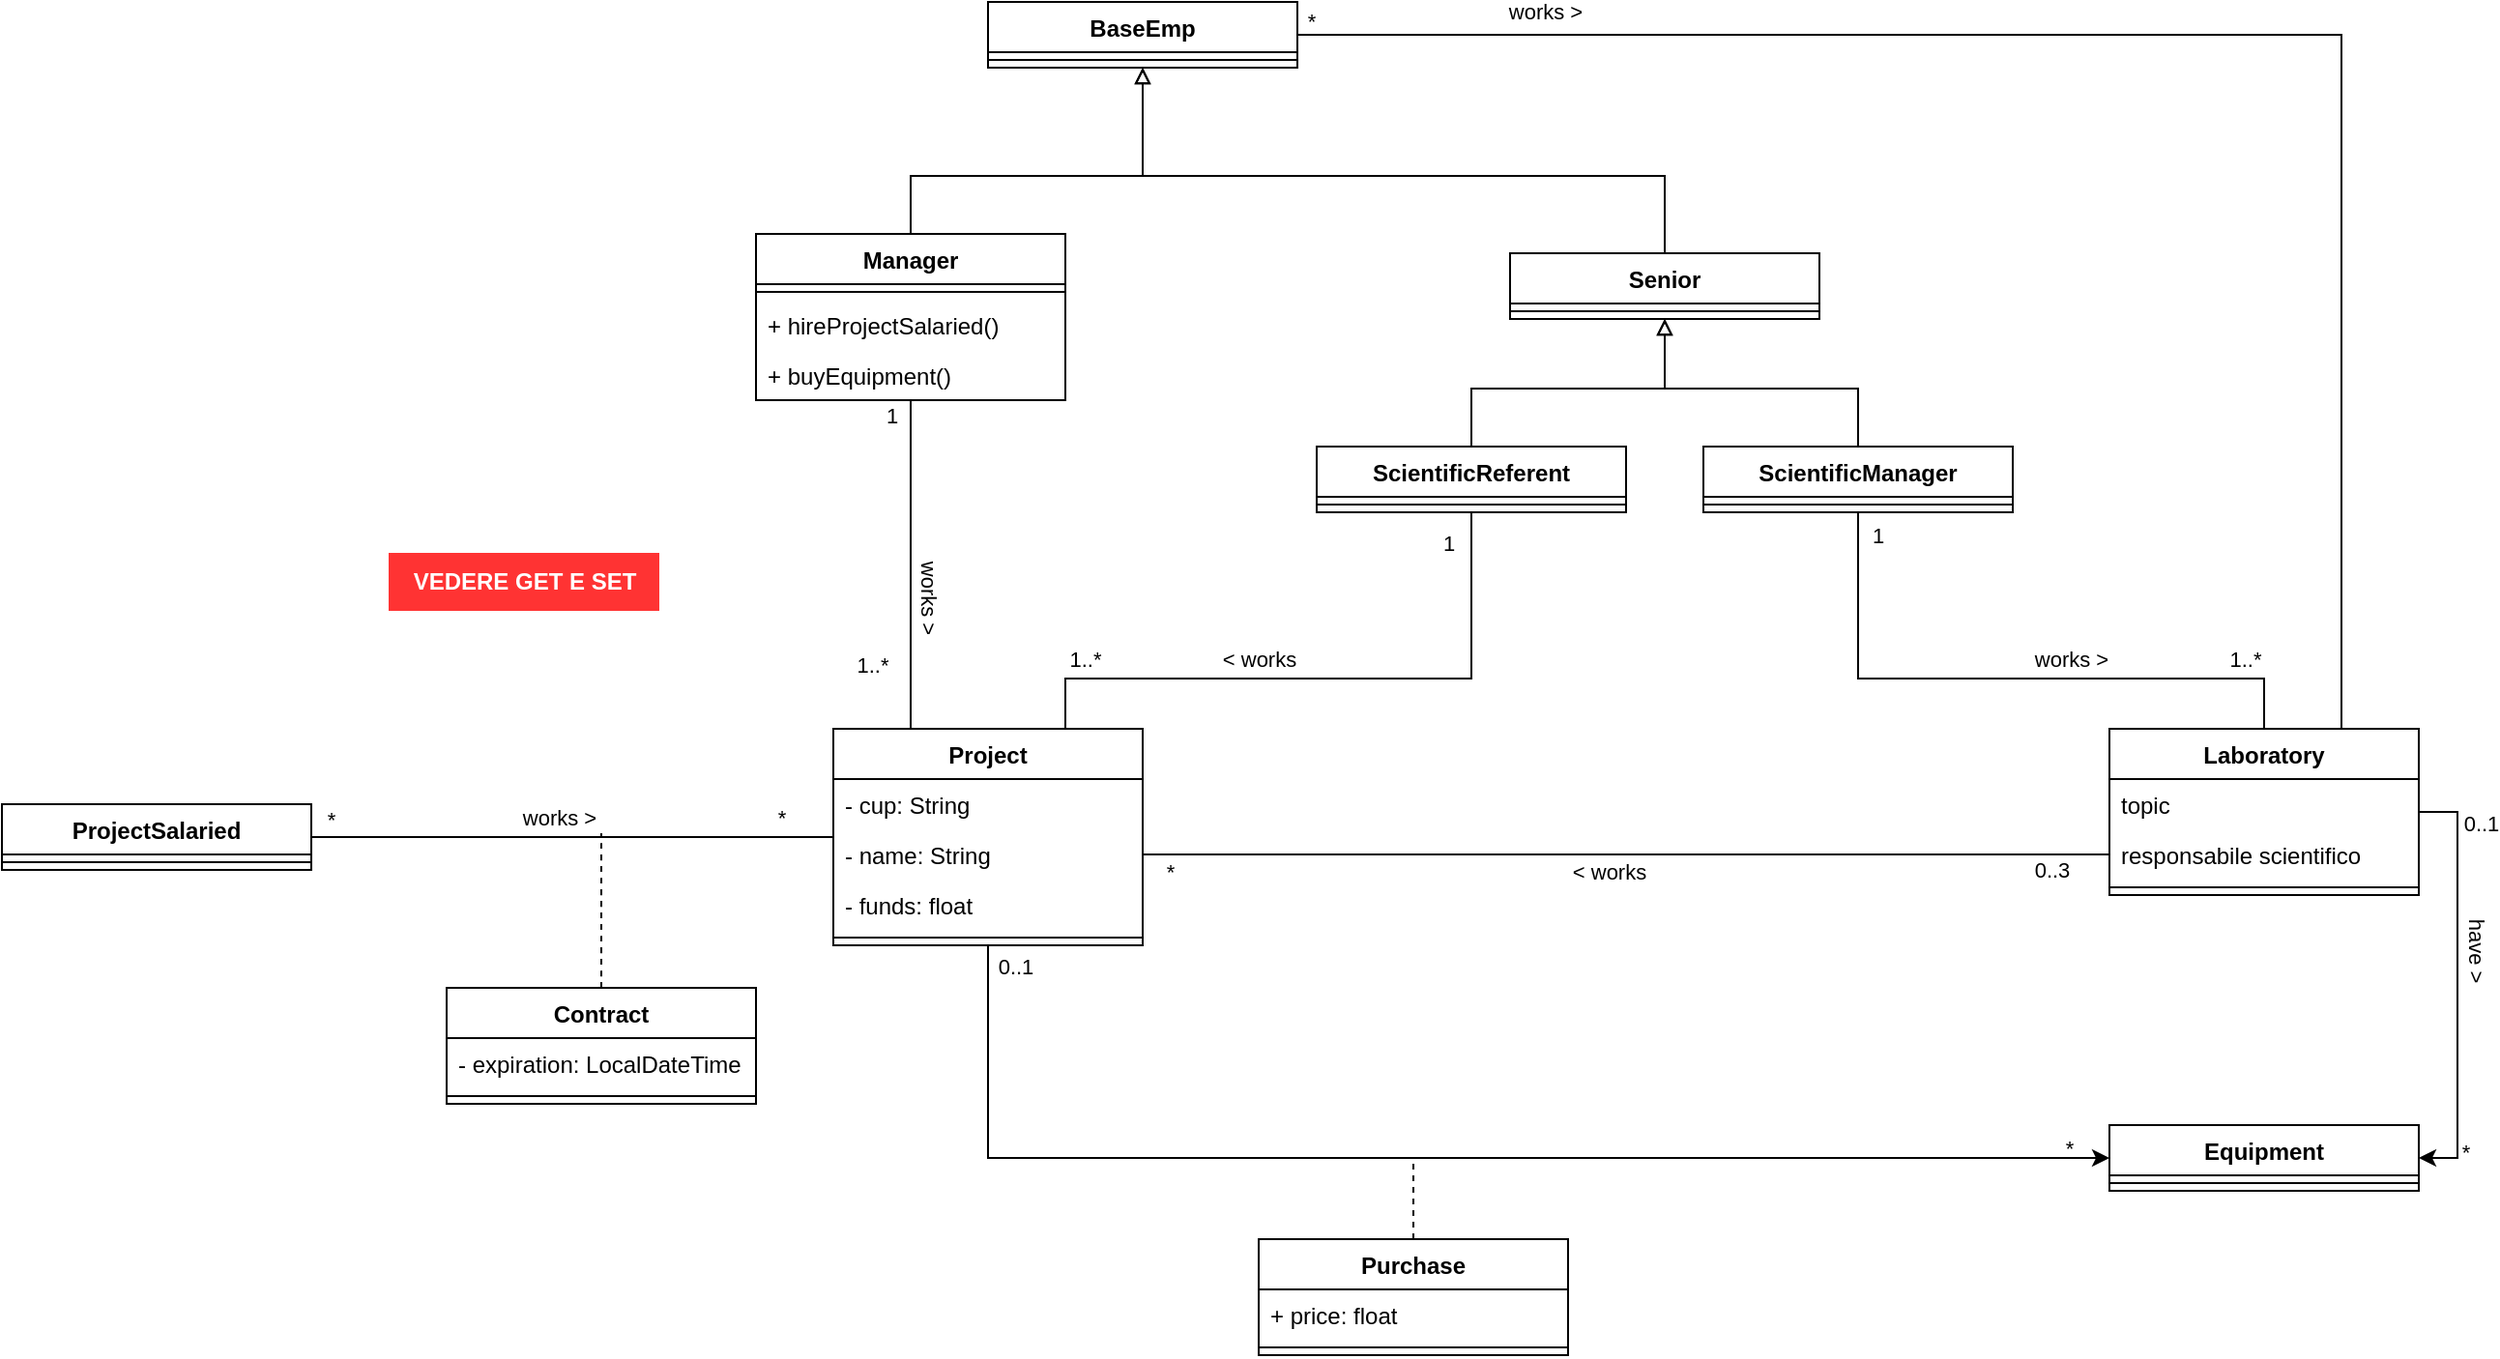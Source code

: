 <mxfile version="20.7.4" type="device"><diagram id="dwxmqqx3ZaYv9P6y5UvI" name="Page-1"><mxGraphModel dx="2537" dy="2093" grid="1" gridSize="10" guides="1" tooltips="1" connect="1" arrows="1" fold="1" page="1" pageScale="1" pageWidth="850" pageHeight="1100" math="0" shadow="0"><root><mxCell id="0"/><mxCell id="1" parent="0"/><mxCell id="EGABDElnRi90AAoNDNeL-1" style="edgeStyle=orthogonalEdgeStyle;rounded=0;orthogonalLoop=1;jettySize=auto;html=1;exitX=1;exitY=0.5;exitDx=0;exitDy=0;entryX=0.75;entryY=0;entryDx=0;entryDy=0;endArrow=none;endFill=0;" edge="1" parent="1" source="EGABDElnRi90AAoNDNeL-5" target="EGABDElnRi90AAoNDNeL-11"><mxGeometry relative="1" as="geometry"><Array as="points"><mxPoint x="1020" y="-13"/></Array></mxGeometry></mxCell><mxCell id="EGABDElnRi90AAoNDNeL-2" value="works &amp;gt;" style="edgeLabel;html=1;align=center;verticalAlign=middle;resizable=0;points=[];" vertex="1" connectable="0" parent="EGABDElnRi90AAoNDNeL-1"><mxGeometry x="-0.141" y="1" relative="1" as="geometry"><mxPoint x="-258" y="-11" as="offset"/></mxGeometry></mxCell><mxCell id="EGABDElnRi90AAoNDNeL-3" value="0..1" style="edgeLabel;html=1;align=center;verticalAlign=middle;resizable=0;points=[];" vertex="1" connectable="0" parent="EGABDElnRi90AAoNDNeL-1"><mxGeometry x="0.736" y="1" relative="1" as="geometry"><mxPoint x="19" y="127" as="offset"/></mxGeometry></mxCell><mxCell id="EGABDElnRi90AAoNDNeL-4" value="*" style="edgeLabel;html=1;align=center;verticalAlign=middle;resizable=0;points=[];labelBackgroundColor=none;" vertex="1" connectable="0" parent="EGABDElnRi90AAoNDNeL-1"><mxGeometry x="-0.9" relative="1" as="geometry"><mxPoint x="-38" y="-7" as="offset"/></mxGeometry></mxCell><mxCell id="EGABDElnRi90AAoNDNeL-5" value="BaseEmp" style="swimlane;fontStyle=1;align=center;verticalAlign=top;childLayout=stackLayout;horizontal=1;startSize=26;horizontalStack=0;resizeParent=1;resizeParentMax=0;resizeLast=0;collapsible=1;marginBottom=0;" vertex="1" parent="1"><mxGeometry x="320" y="-30" width="160" height="34" as="geometry"/></mxCell><mxCell id="EGABDElnRi90AAoNDNeL-6" value="" style="line;strokeWidth=1;fillColor=none;align=left;verticalAlign=middle;spacingTop=-1;spacingLeft=3;spacingRight=3;rotatable=0;labelPosition=right;points=[];portConstraint=eastwest;strokeColor=inherit;" vertex="1" parent="EGABDElnRi90AAoNDNeL-5"><mxGeometry y="26" width="160" height="8" as="geometry"/></mxCell><mxCell id="EGABDElnRi90AAoNDNeL-7" style="edgeStyle=orthogonalEdgeStyle;rounded=0;orthogonalLoop=1;jettySize=auto;html=1;exitX=1;exitY=0.5;exitDx=0;exitDy=0;entryX=1;entryY=0.5;entryDx=0;entryDy=0;endArrow=classic;endFill=1;" edge="1" parent="1" source="EGABDElnRi90AAoNDNeL-11" target="EGABDElnRi90AAoNDNeL-35"><mxGeometry relative="1" as="geometry"/></mxCell><mxCell id="EGABDElnRi90AAoNDNeL-8" value="have &amp;gt;" style="edgeLabel;html=1;align=center;verticalAlign=middle;resizable=0;points=[];rotation=90;" vertex="1" connectable="0" parent="EGABDElnRi90AAoNDNeL-7"><mxGeometry x="-0.25" relative="1" as="geometry"><mxPoint x="10" y="9" as="offset"/></mxGeometry></mxCell><mxCell id="EGABDElnRi90AAoNDNeL-9" value="*" style="edgeLabel;html=1;align=center;verticalAlign=middle;resizable=0;points=[];" vertex="1" connectable="0" parent="EGABDElnRi90AAoNDNeL-7"><mxGeometry x="0.725" y="-1" relative="1" as="geometry"><mxPoint x="5" y="7" as="offset"/></mxGeometry></mxCell><mxCell id="EGABDElnRi90AAoNDNeL-10" value="0..1" style="edgeLabel;html=1;align=center;verticalAlign=middle;resizable=0;points=[];" vertex="1" connectable="0" parent="EGABDElnRi90AAoNDNeL-7"><mxGeometry x="-0.858" relative="1" as="geometry"><mxPoint x="16" y="6" as="offset"/></mxGeometry></mxCell><mxCell id="EGABDElnRi90AAoNDNeL-11" value="Laboratory" style="swimlane;fontStyle=1;align=center;verticalAlign=top;childLayout=stackLayout;horizontal=1;startSize=26;horizontalStack=0;resizeParent=1;resizeParentMax=0;resizeLast=0;collapsible=1;marginBottom=0;" vertex="1" parent="1"><mxGeometry x="900" y="346" width="160" height="86" as="geometry"/></mxCell><mxCell id="EGABDElnRi90AAoNDNeL-12" value="topic" style="text;strokeColor=none;fillColor=none;align=left;verticalAlign=top;spacingLeft=4;spacingRight=4;overflow=hidden;rotatable=0;points=[[0,0.5],[1,0.5]];portConstraint=eastwest;" vertex="1" parent="EGABDElnRi90AAoNDNeL-11"><mxGeometry y="26" width="160" height="26" as="geometry"/></mxCell><mxCell id="EGABDElnRi90AAoNDNeL-13" value="responsabile scientifico" style="text;strokeColor=none;fillColor=none;align=left;verticalAlign=top;spacingLeft=4;spacingRight=4;overflow=hidden;rotatable=0;points=[[0,0.5],[1,0.5]];portConstraint=eastwest;" vertex="1" parent="EGABDElnRi90AAoNDNeL-11"><mxGeometry y="52" width="160" height="26" as="geometry"/></mxCell><mxCell id="EGABDElnRi90AAoNDNeL-14" value="" style="line;strokeWidth=1;fillColor=none;align=left;verticalAlign=middle;spacingTop=-1;spacingLeft=3;spacingRight=3;rotatable=0;labelPosition=right;points=[];portConstraint=eastwest;strokeColor=inherit;" vertex="1" parent="EGABDElnRi90AAoNDNeL-11"><mxGeometry y="78" width="160" height="8" as="geometry"/></mxCell><mxCell id="EGABDElnRi90AAoNDNeL-15" style="edgeStyle=orthogonalEdgeStyle;rounded=0;orthogonalLoop=1;jettySize=auto;html=1;endArrow=none;endFill=0;entryX=0;entryY=0.5;entryDx=0;entryDy=0;exitX=1;exitY=0.5;exitDx=0;exitDy=0;" edge="1" parent="1" source="EGABDElnRi90AAoNDNeL-24" target="EGABDElnRi90AAoNDNeL-13"><mxGeometry relative="1" as="geometry"><mxPoint x="700" y="370" as="targetPoint"/><mxPoint x="430" y="450" as="sourcePoint"/></mxGeometry></mxCell><mxCell id="EGABDElnRi90AAoNDNeL-16" value="&amp;lt; works" style="edgeLabel;html=1;align=center;verticalAlign=middle;resizable=0;points=[];" vertex="1" connectable="0" parent="EGABDElnRi90AAoNDNeL-15"><mxGeometry x="-0.223" y="2" relative="1" as="geometry"><mxPoint x="46" y="11" as="offset"/></mxGeometry></mxCell><mxCell id="EGABDElnRi90AAoNDNeL-17" value="0..3" style="edgeLabel;html=1;align=center;verticalAlign=middle;resizable=0;points=[];" vertex="1" connectable="0" parent="EGABDElnRi90AAoNDNeL-15"><mxGeometry x="0.965" y="-2" relative="1" as="geometry"><mxPoint x="-21" y="6" as="offset"/></mxGeometry></mxCell><mxCell id="EGABDElnRi90AAoNDNeL-18" value="*" style="edgeLabel;html=1;align=center;verticalAlign=middle;resizable=0;points=[];" vertex="1" connectable="0" parent="EGABDElnRi90AAoNDNeL-15"><mxGeometry x="-0.947" relative="1" as="geometry"><mxPoint y="9" as="offset"/></mxGeometry></mxCell><mxCell id="EGABDElnRi90AAoNDNeL-19" style="edgeStyle=orthogonalEdgeStyle;rounded=0;orthogonalLoop=1;jettySize=auto;html=1;startArrow=none;startFill=0;endArrow=classic;endFill=1;entryX=0;entryY=0.5;entryDx=0;entryDy=0;" edge="1" parent="1" source="EGABDElnRi90AAoNDNeL-22" target="EGABDElnRi90AAoNDNeL-35"><mxGeometry relative="1" as="geometry"><Array as="points"><mxPoint x="320" y="568"/></Array><mxPoint x="880" y="590" as="targetPoint"/></mxGeometry></mxCell><mxCell id="EGABDElnRi90AAoNDNeL-20" value="*" style="edgeLabel;html=1;align=center;verticalAlign=middle;resizable=0;points=[];labelBackgroundColor=none;" vertex="1" connectable="0" parent="EGABDElnRi90AAoNDNeL-19"><mxGeometry x="0.955" y="-2" relative="1" as="geometry"><mxPoint x="-6" y="-7" as="offset"/></mxGeometry></mxCell><mxCell id="EGABDElnRi90AAoNDNeL-21" value="0..1" style="edgeLabel;html=1;align=center;verticalAlign=middle;resizable=0;points=[];" vertex="1" connectable="0" parent="EGABDElnRi90AAoNDNeL-19"><mxGeometry x="-0.962" y="-1" relative="1" as="geometry"><mxPoint x="15" y="-2" as="offset"/></mxGeometry></mxCell><mxCell id="EGABDElnRi90AAoNDNeL-22" value="Project" style="swimlane;fontStyle=1;align=center;verticalAlign=top;childLayout=stackLayout;horizontal=1;startSize=26;horizontalStack=0;resizeParent=1;resizeParentMax=0;resizeLast=0;collapsible=1;marginBottom=0;" vertex="1" parent="1"><mxGeometry x="240" y="346" width="160" height="112" as="geometry"><mxRectangle x="240" y="410" width="90" height="30" as="alternateBounds"/></mxGeometry></mxCell><mxCell id="EGABDElnRi90AAoNDNeL-23" value="- cup: String" style="text;strokeColor=none;fillColor=none;align=left;verticalAlign=top;spacingLeft=4;spacingRight=4;overflow=hidden;rotatable=0;points=[[0,0.5],[1,0.5]];portConstraint=eastwest;" vertex="1" parent="EGABDElnRi90AAoNDNeL-22"><mxGeometry y="26" width="160" height="26" as="geometry"/></mxCell><mxCell id="EGABDElnRi90AAoNDNeL-24" value="- name: String" style="text;strokeColor=none;fillColor=none;align=left;verticalAlign=top;spacingLeft=4;spacingRight=4;overflow=hidden;rotatable=0;points=[[0,0.5],[1,0.5]];portConstraint=eastwest;" vertex="1" parent="EGABDElnRi90AAoNDNeL-22"><mxGeometry y="52" width="160" height="26" as="geometry"/></mxCell><mxCell id="EGABDElnRi90AAoNDNeL-25" value="- funds: float" style="text;strokeColor=none;fillColor=none;align=left;verticalAlign=top;spacingLeft=4;spacingRight=4;overflow=hidden;rotatable=0;points=[[0,0.5],[1,0.5]];portConstraint=eastwest;" vertex="1" parent="EGABDElnRi90AAoNDNeL-22"><mxGeometry y="78" width="160" height="26" as="geometry"/></mxCell><mxCell id="EGABDElnRi90AAoNDNeL-26" value="" style="line;strokeWidth=1;fillColor=none;align=left;verticalAlign=middle;spacingTop=-1;spacingLeft=3;spacingRight=3;rotatable=0;labelPosition=right;points=[];portConstraint=eastwest;strokeColor=inherit;" vertex="1" parent="EGABDElnRi90AAoNDNeL-22"><mxGeometry y="104" width="160" height="8" as="geometry"/></mxCell><mxCell id="EGABDElnRi90AAoNDNeL-29" value="Contract" style="swimlane;fontStyle=1;align=center;verticalAlign=top;childLayout=stackLayout;horizontal=1;startSize=26;horizontalStack=0;resizeParent=1;resizeParentMax=0;resizeLast=0;collapsible=1;marginBottom=0;" vertex="1" parent="1"><mxGeometry x="40" y="480" width="160" height="60" as="geometry"/></mxCell><mxCell id="EGABDElnRi90AAoNDNeL-30" value="- expiration: LocalDateTime" style="text;strokeColor=none;fillColor=none;align=left;verticalAlign=top;spacingLeft=4;spacingRight=4;overflow=hidden;rotatable=0;points=[[0,0.5],[1,0.5]];portConstraint=eastwest;" vertex="1" parent="EGABDElnRi90AAoNDNeL-29"><mxGeometry y="26" width="160" height="26" as="geometry"/></mxCell><mxCell id="EGABDElnRi90AAoNDNeL-31" value="" style="line;strokeWidth=1;fillColor=none;align=left;verticalAlign=middle;spacingTop=-1;spacingLeft=3;spacingRight=3;rotatable=0;labelPosition=right;points=[];portConstraint=eastwest;strokeColor=inherit;" vertex="1" parent="EGABDElnRi90AAoNDNeL-29"><mxGeometry y="52" width="160" height="8" as="geometry"/></mxCell><mxCell id="EGABDElnRi90AAoNDNeL-32" value="Purchase" style="swimlane;fontStyle=1;align=center;verticalAlign=top;childLayout=stackLayout;horizontal=1;startSize=26;horizontalStack=0;resizeParent=1;resizeParentMax=0;resizeLast=0;collapsible=1;marginBottom=0;" vertex="1" parent="1"><mxGeometry x="460" y="610" width="160" height="60" as="geometry"/></mxCell><mxCell id="EGABDElnRi90AAoNDNeL-33" value="+ price: float" style="text;strokeColor=none;fillColor=none;align=left;verticalAlign=top;spacingLeft=4;spacingRight=4;overflow=hidden;rotatable=0;points=[[0,0.5],[1,0.5]];portConstraint=eastwest;" vertex="1" parent="EGABDElnRi90AAoNDNeL-32"><mxGeometry y="26" width="160" height="26" as="geometry"/></mxCell><mxCell id="EGABDElnRi90AAoNDNeL-34" value="" style="line;strokeWidth=1;fillColor=none;align=left;verticalAlign=middle;spacingTop=-1;spacingLeft=3;spacingRight=3;rotatable=0;labelPosition=right;points=[];portConstraint=eastwest;strokeColor=inherit;" vertex="1" parent="EGABDElnRi90AAoNDNeL-32"><mxGeometry y="52" width="160" height="8" as="geometry"/></mxCell><mxCell id="EGABDElnRi90AAoNDNeL-35" value="Equipment" style="swimlane;fontStyle=1;align=center;verticalAlign=top;childLayout=stackLayout;horizontal=1;startSize=26;horizontalStack=0;resizeParent=1;resizeParentMax=0;resizeLast=0;collapsible=1;marginBottom=0;strokeColor=#000000;" vertex="1" parent="1"><mxGeometry x="900" y="551" width="160" height="34" as="geometry"/></mxCell><mxCell id="EGABDElnRi90AAoNDNeL-36" value="" style="line;strokeWidth=1;fillColor=none;align=left;verticalAlign=middle;spacingTop=-1;spacingLeft=3;spacingRight=3;rotatable=0;labelPosition=right;points=[];portConstraint=eastwest;strokeColor=inherit;" vertex="1" parent="EGABDElnRi90AAoNDNeL-35"><mxGeometry y="26" width="160" height="8" as="geometry"/></mxCell><mxCell id="EGABDElnRi90AAoNDNeL-37" style="edgeStyle=orthogonalEdgeStyle;rounded=0;orthogonalLoop=1;jettySize=auto;html=1;exitX=1;exitY=0.5;exitDx=0;exitDy=0;entryX=0;entryY=0.5;entryDx=0;entryDy=0;startArrow=none;startFill=0;endArrow=none;endFill=0;" edge="1" parent="1" source="EGABDElnRi90AAoNDNeL-41" target="EGABDElnRi90AAoNDNeL-22"><mxGeometry relative="1" as="geometry"/></mxCell><mxCell id="EGABDElnRi90AAoNDNeL-38" value="works&amp;nbsp;&amp;gt;" style="edgeLabel;html=1;align=center;verticalAlign=middle;resizable=0;points=[];" vertex="1" connectable="0" parent="EGABDElnRi90AAoNDNeL-37"><mxGeometry x="-0.075" relative="1" as="geometry"><mxPoint x="3" y="-10" as="offset"/></mxGeometry></mxCell><mxCell id="EGABDElnRi90AAoNDNeL-39" value="*" style="edgeLabel;html=1;align=center;verticalAlign=middle;resizable=0;points=[];" vertex="1" connectable="0" parent="EGABDElnRi90AAoNDNeL-37"><mxGeometry x="0.8" y="-1" relative="1" as="geometry"><mxPoint y="-11" as="offset"/></mxGeometry></mxCell><mxCell id="EGABDElnRi90AAoNDNeL-40" value="*" style="edgeLabel;html=1;align=center;verticalAlign=middle;resizable=0;points=[];" vertex="1" connectable="0" parent="EGABDElnRi90AAoNDNeL-37"><mxGeometry x="-0.929" y="-2" relative="1" as="geometry"><mxPoint y="-11" as="offset"/></mxGeometry></mxCell><mxCell id="EGABDElnRi90AAoNDNeL-41" value="ProjectSalaried" style="swimlane;fontStyle=1;align=center;verticalAlign=top;childLayout=stackLayout;horizontal=1;startSize=26;horizontalStack=0;resizeParent=1;resizeParentMax=0;resizeLast=0;collapsible=1;marginBottom=0;" vertex="1" parent="1"><mxGeometry x="-190" y="385" width="160" height="34" as="geometry"><mxRectangle x="200" y="610" width="210" height="30" as="alternateBounds"/></mxGeometry></mxCell><mxCell id="EGABDElnRi90AAoNDNeL-42" value="" style="line;strokeWidth=1;fillColor=none;align=left;verticalAlign=middle;spacingTop=-1;spacingLeft=3;spacingRight=3;rotatable=0;labelPosition=right;points=[];portConstraint=eastwest;strokeColor=inherit;" vertex="1" parent="EGABDElnRi90AAoNDNeL-41"><mxGeometry y="26" width="160" height="8" as="geometry"/></mxCell><mxCell id="EGABDElnRi90AAoNDNeL-43" value="" style="endArrow=none;dashed=1;html=1;rounded=0;curved=1;exitX=0.5;exitY=0;exitDx=0;exitDy=0;" edge="1" parent="1" source="EGABDElnRi90AAoNDNeL-29"><mxGeometry width="50" height="50" relative="1" as="geometry"><mxPoint x="170" y="440" as="sourcePoint"/><mxPoint x="120" y="400" as="targetPoint"/></mxGeometry></mxCell><mxCell id="EGABDElnRi90AAoNDNeL-44" value="" style="endArrow=none;dashed=1;html=1;rounded=0;exitX=0.5;exitY=0;exitDx=0;exitDy=0;" edge="1" parent="1" source="EGABDElnRi90AAoNDNeL-32"><mxGeometry width="50" height="50" relative="1" as="geometry"><mxPoint x="630" y="441" as="sourcePoint"/><mxPoint x="540" y="570" as="targetPoint"/></mxGeometry></mxCell><mxCell id="EGABDElnRi90AAoNDNeL-51" style="edgeStyle=orthogonalEdgeStyle;rounded=0;orthogonalLoop=1;jettySize=auto;html=1;exitX=0.5;exitY=0;exitDx=0;exitDy=0;endArrow=block;endFill=0;entryX=0.5;entryY=1;entryDx=0;entryDy=0;" edge="1" parent="1" source="EGABDElnRi90AAoNDNeL-52" target="EGABDElnRi90AAoNDNeL-5"><mxGeometry relative="1" as="geometry"><mxPoint x="350" y="-100" as="targetPoint"/><Array as="points"><mxPoint x="670" y="60"/><mxPoint x="400" y="60"/><mxPoint x="400" y="4"/></Array></mxGeometry></mxCell><mxCell id="EGABDElnRi90AAoNDNeL-52" value="Senior" style="swimlane;fontStyle=1;align=center;verticalAlign=top;childLayout=stackLayout;horizontal=1;startSize=26;horizontalStack=0;resizeParent=1;resizeParentMax=0;resizeLast=0;collapsible=1;marginBottom=0;" vertex="1" parent="1"><mxGeometry x="590" y="100" width="160" height="34" as="geometry"/></mxCell><mxCell id="EGABDElnRi90AAoNDNeL-53" value="" style="line;strokeWidth=1;fillColor=none;align=left;verticalAlign=middle;spacingTop=-1;spacingLeft=3;spacingRight=3;rotatable=0;labelPosition=right;points=[];portConstraint=eastwest;strokeColor=inherit;" vertex="1" parent="EGABDElnRi90AAoNDNeL-52"><mxGeometry y="26" width="160" height="8" as="geometry"/></mxCell><mxCell id="EGABDElnRi90AAoNDNeL-54" style="edgeStyle=orthogonalEdgeStyle;rounded=0;orthogonalLoop=1;jettySize=auto;html=1;exitX=0.5;exitY=0;exitDx=0;exitDy=0;endArrow=block;endFill=0;entryX=0.5;entryY=1;entryDx=0;entryDy=0;" edge="1" parent="1" source="EGABDElnRi90AAoNDNeL-59" target="EGABDElnRi90AAoNDNeL-5"><mxGeometry relative="1" as="geometry"><mxPoint x="320" y="260" as="targetPoint"/><Array as="points"><mxPoint x="280" y="60"/><mxPoint x="400" y="60"/></Array></mxGeometry></mxCell><mxCell id="EGABDElnRi90AAoNDNeL-55" style="edgeStyle=orthogonalEdgeStyle;rounded=0;orthogonalLoop=1;jettySize=auto;html=1;exitX=0.5;exitY=1;exitDx=0;exitDy=0;entryX=0.25;entryY=0;entryDx=0;entryDy=0;endArrow=none;endFill=0;" edge="1" parent="1" source="EGABDElnRi90AAoNDNeL-59" target="EGABDElnRi90AAoNDNeL-22"><mxGeometry relative="1" as="geometry"><Array as="points"><mxPoint x="280" y="210"/><mxPoint x="280" y="210"/></Array></mxGeometry></mxCell><mxCell id="EGABDElnRi90AAoNDNeL-56" value="1..*" style="edgeLabel;html=1;align=center;verticalAlign=middle;resizable=0;points=[];labelBackgroundColor=none;" vertex="1" connectable="0" parent="EGABDElnRi90AAoNDNeL-55"><mxGeometry x="0.975" y="1" relative="1" as="geometry"><mxPoint x="-21" y="-31" as="offset"/></mxGeometry></mxCell><mxCell id="EGABDElnRi90AAoNDNeL-57" value="1" style="edgeLabel;html=1;align=center;verticalAlign=middle;resizable=0;points=[];" vertex="1" connectable="0" parent="EGABDElnRi90AAoNDNeL-55"><mxGeometry x="-0.981" y="1" relative="1" as="geometry"><mxPoint x="-11" y="6" as="offset"/></mxGeometry></mxCell><mxCell id="EGABDElnRi90AAoNDNeL-58" value="works&amp;nbsp;&amp;gt;" style="edgeLabel;html=1;align=center;verticalAlign=middle;resizable=0;points=[];rotation=90;" vertex="1" connectable="0" parent="EGABDElnRi90AAoNDNeL-55"><mxGeometry x="-0.452" relative="1" as="geometry"><mxPoint x="10" y="55" as="offset"/></mxGeometry></mxCell><mxCell id="EGABDElnRi90AAoNDNeL-59" value="Manager" style="swimlane;fontStyle=1;align=center;verticalAlign=top;childLayout=stackLayout;horizontal=1;startSize=26;horizontalStack=0;resizeParent=1;resizeParentMax=0;resizeLast=0;collapsible=1;marginBottom=0;" vertex="1" parent="1"><mxGeometry x="200" y="90" width="160" height="86" as="geometry"/></mxCell><mxCell id="EGABDElnRi90AAoNDNeL-60" value="" style="line;strokeWidth=1;fillColor=none;align=left;verticalAlign=middle;spacingTop=-1;spacingLeft=3;spacingRight=3;rotatable=0;labelPosition=right;points=[];portConstraint=eastwest;strokeColor=inherit;" vertex="1" parent="EGABDElnRi90AAoNDNeL-59"><mxGeometry y="26" width="160" height="8" as="geometry"/></mxCell><mxCell id="EGABDElnRi90AAoNDNeL-82" value="+ hireProjectSalaried()" style="text;strokeColor=none;fillColor=none;align=left;verticalAlign=top;spacingLeft=4;spacingRight=4;overflow=hidden;rotatable=0;points=[[0,0.5],[1,0.5]];portConstraint=eastwest;labelBackgroundColor=none;fontColor=#000000;" vertex="1" parent="EGABDElnRi90AAoNDNeL-59"><mxGeometry y="34" width="160" height="26" as="geometry"/></mxCell><mxCell id="EGABDElnRi90AAoNDNeL-83" value="+ buyEquipment()" style="text;strokeColor=none;fillColor=none;align=left;verticalAlign=top;spacingLeft=4;spacingRight=4;overflow=hidden;rotatable=0;points=[[0,0.5],[1,0.5]];portConstraint=eastwest;labelBackgroundColor=none;fontColor=#000000;" vertex="1" parent="EGABDElnRi90AAoNDNeL-59"><mxGeometry y="60" width="160" height="26" as="geometry"/></mxCell><mxCell id="EGABDElnRi90AAoNDNeL-61" style="edgeStyle=orthogonalEdgeStyle;rounded=0;orthogonalLoop=1;jettySize=auto;html=1;exitX=0.5;exitY=0;exitDx=0;exitDy=0;endArrow=block;endFill=0;entryX=0.5;entryY=1;entryDx=0;entryDy=0;" edge="1" parent="1" source="EGABDElnRi90AAoNDNeL-66" target="EGABDElnRi90AAoNDNeL-52"><mxGeometry relative="1" as="geometry"><mxPoint x="680" y="90" as="targetPoint"/><Array as="points"><mxPoint x="570" y="170"/><mxPoint x="670" y="170"/></Array></mxGeometry></mxCell><mxCell id="EGABDElnRi90AAoNDNeL-62" style="edgeStyle=orthogonalEdgeStyle;rounded=0;orthogonalLoop=1;jettySize=auto;html=1;exitX=0.5;exitY=1;exitDx=0;exitDy=0;endArrow=none;endFill=0;entryX=0.75;entryY=0;entryDx=0;entryDy=0;" edge="1" parent="1" source="EGABDElnRi90AAoNDNeL-66" target="EGABDElnRi90AAoNDNeL-22"><mxGeometry relative="1" as="geometry"><mxPoint x="-70" y="140" as="targetPoint"/><Array as="points"><mxPoint x="570" y="320"/><mxPoint x="360" y="320"/></Array></mxGeometry></mxCell><mxCell id="EGABDElnRi90AAoNDNeL-63" value="1" style="edgeLabel;html=1;align=center;verticalAlign=middle;resizable=0;points=[];" vertex="1" connectable="0" parent="EGABDElnRi90AAoNDNeL-62"><mxGeometry x="-0.978" y="-1" relative="1" as="geometry"><mxPoint x="-11" y="12" as="offset"/></mxGeometry></mxCell><mxCell id="EGABDElnRi90AAoNDNeL-64" value="&amp;lt; works" style="edgeLabel;html=1;align=center;verticalAlign=middle;resizable=0;points=[];" vertex="1" connectable="0" parent="EGABDElnRi90AAoNDNeL-62"><mxGeometry x="-0.745" y="2" relative="1" as="geometry"><mxPoint x="-112" y="35" as="offset"/></mxGeometry></mxCell><mxCell id="EGABDElnRi90AAoNDNeL-65" value="1..*" style="edgeLabel;html=1;align=center;verticalAlign=middle;resizable=0;points=[];" vertex="1" connectable="0" parent="EGABDElnRi90AAoNDNeL-62"><mxGeometry x="0.955" y="-1" relative="1" as="geometry"><mxPoint x="11" y="-29" as="offset"/></mxGeometry></mxCell><mxCell id="EGABDElnRi90AAoNDNeL-66" value="ScientificReferent" style="swimlane;fontStyle=1;align=center;verticalAlign=top;childLayout=stackLayout;horizontal=1;startSize=26;horizontalStack=0;resizeParent=1;resizeParentMax=0;resizeLast=0;collapsible=1;marginBottom=0;" vertex="1" parent="1"><mxGeometry x="490" y="200" width="160" height="34" as="geometry"/></mxCell><mxCell id="EGABDElnRi90AAoNDNeL-67" value="" style="line;strokeWidth=1;fillColor=none;align=left;verticalAlign=middle;spacingTop=-1;spacingLeft=3;spacingRight=3;rotatable=0;labelPosition=right;points=[];portConstraint=eastwest;strokeColor=inherit;" vertex="1" parent="EGABDElnRi90AAoNDNeL-66"><mxGeometry y="26" width="160" height="8" as="geometry"/></mxCell><mxCell id="EGABDElnRi90AAoNDNeL-68" style="edgeStyle=orthogonalEdgeStyle;rounded=0;orthogonalLoop=1;jettySize=auto;html=1;exitX=0.5;exitY=0;exitDx=0;exitDy=0;entryX=0.5;entryY=1;entryDx=0;entryDy=0;endArrow=block;endFill=0;" edge="1" parent="1" source="EGABDElnRi90AAoNDNeL-73" target="EGABDElnRi90AAoNDNeL-52"><mxGeometry relative="1" as="geometry"><Array as="points"><mxPoint x="770" y="170"/><mxPoint x="670" y="170"/></Array></mxGeometry></mxCell><mxCell id="EGABDElnRi90AAoNDNeL-69" style="edgeStyle=orthogonalEdgeStyle;rounded=0;orthogonalLoop=1;jettySize=auto;html=1;exitX=0.5;exitY=1;exitDx=0;exitDy=0;entryX=0.5;entryY=0;entryDx=0;entryDy=0;endArrow=none;endFill=0;" edge="1" parent="1" source="EGABDElnRi90AAoNDNeL-73" target="EGABDElnRi90AAoNDNeL-11"><mxGeometry relative="1" as="geometry"><Array as="points"><mxPoint x="770" y="320"/><mxPoint x="980" y="320"/></Array></mxGeometry></mxCell><mxCell id="EGABDElnRi90AAoNDNeL-70" value="1..*" style="edgeLabel;html=1;align=center;verticalAlign=middle;resizable=0;points=[];labelBackgroundColor=none;" vertex="1" connectable="0" parent="EGABDElnRi90AAoNDNeL-69"><mxGeometry x="0.91" y="1" relative="1" as="geometry"><mxPoint x="-11" y="-22" as="offset"/></mxGeometry></mxCell><mxCell id="EGABDElnRi90AAoNDNeL-71" value="1" style="edgeLabel;html=1;align=center;verticalAlign=middle;resizable=0;points=[];labelBackgroundColor=none;" vertex="1" connectable="0" parent="EGABDElnRi90AAoNDNeL-69"><mxGeometry x="-0.874" y="-2" relative="1" as="geometry"><mxPoint x="12" y="-9" as="offset"/></mxGeometry></mxCell><mxCell id="EGABDElnRi90AAoNDNeL-72" value="&lt;span style=&quot;background-color: rgb(255, 255, 255);&quot;&gt;works&lt;/span&gt;&amp;nbsp;&amp;gt;" style="edgeLabel;html=1;align=center;verticalAlign=middle;resizable=0;points=[];labelBackgroundColor=none;" vertex="1" connectable="0" parent="EGABDElnRi90AAoNDNeL-69"><mxGeometry x="-0.396" y="2" relative="1" as="geometry"><mxPoint x="99" y="-8" as="offset"/></mxGeometry></mxCell><mxCell id="EGABDElnRi90AAoNDNeL-73" value="ScientificManager" style="swimlane;fontStyle=1;align=center;verticalAlign=top;childLayout=stackLayout;horizontal=1;startSize=26;horizontalStack=0;resizeParent=1;resizeParentMax=0;resizeLast=0;collapsible=1;marginBottom=0;" vertex="1" parent="1"><mxGeometry x="690" y="200" width="160" height="34" as="geometry"/></mxCell><mxCell id="EGABDElnRi90AAoNDNeL-74" value="" style="line;strokeWidth=1;fillColor=none;align=left;verticalAlign=middle;spacingTop=-1;spacingLeft=3;spacingRight=3;rotatable=0;labelPosition=right;points=[];portConstraint=eastwest;strokeColor=inherit;" vertex="1" parent="EGABDElnRi90AAoNDNeL-73"><mxGeometry y="26" width="160" height="8" as="geometry"/></mxCell><mxCell id="EGABDElnRi90AAoNDNeL-81" value="VEDERE GET E SET" style="text;html=1;align=center;verticalAlign=middle;resizable=0;points=[];autosize=1;strokeColor=none;fillColor=#FF3333;labelBackgroundColor=none;fontColor=#FFFFFF;fontStyle=1" vertex="1" parent="1"><mxGeometry x="10" y="255" width="140" height="30" as="geometry"/></mxCell></root></mxGraphModel></diagram></mxfile>